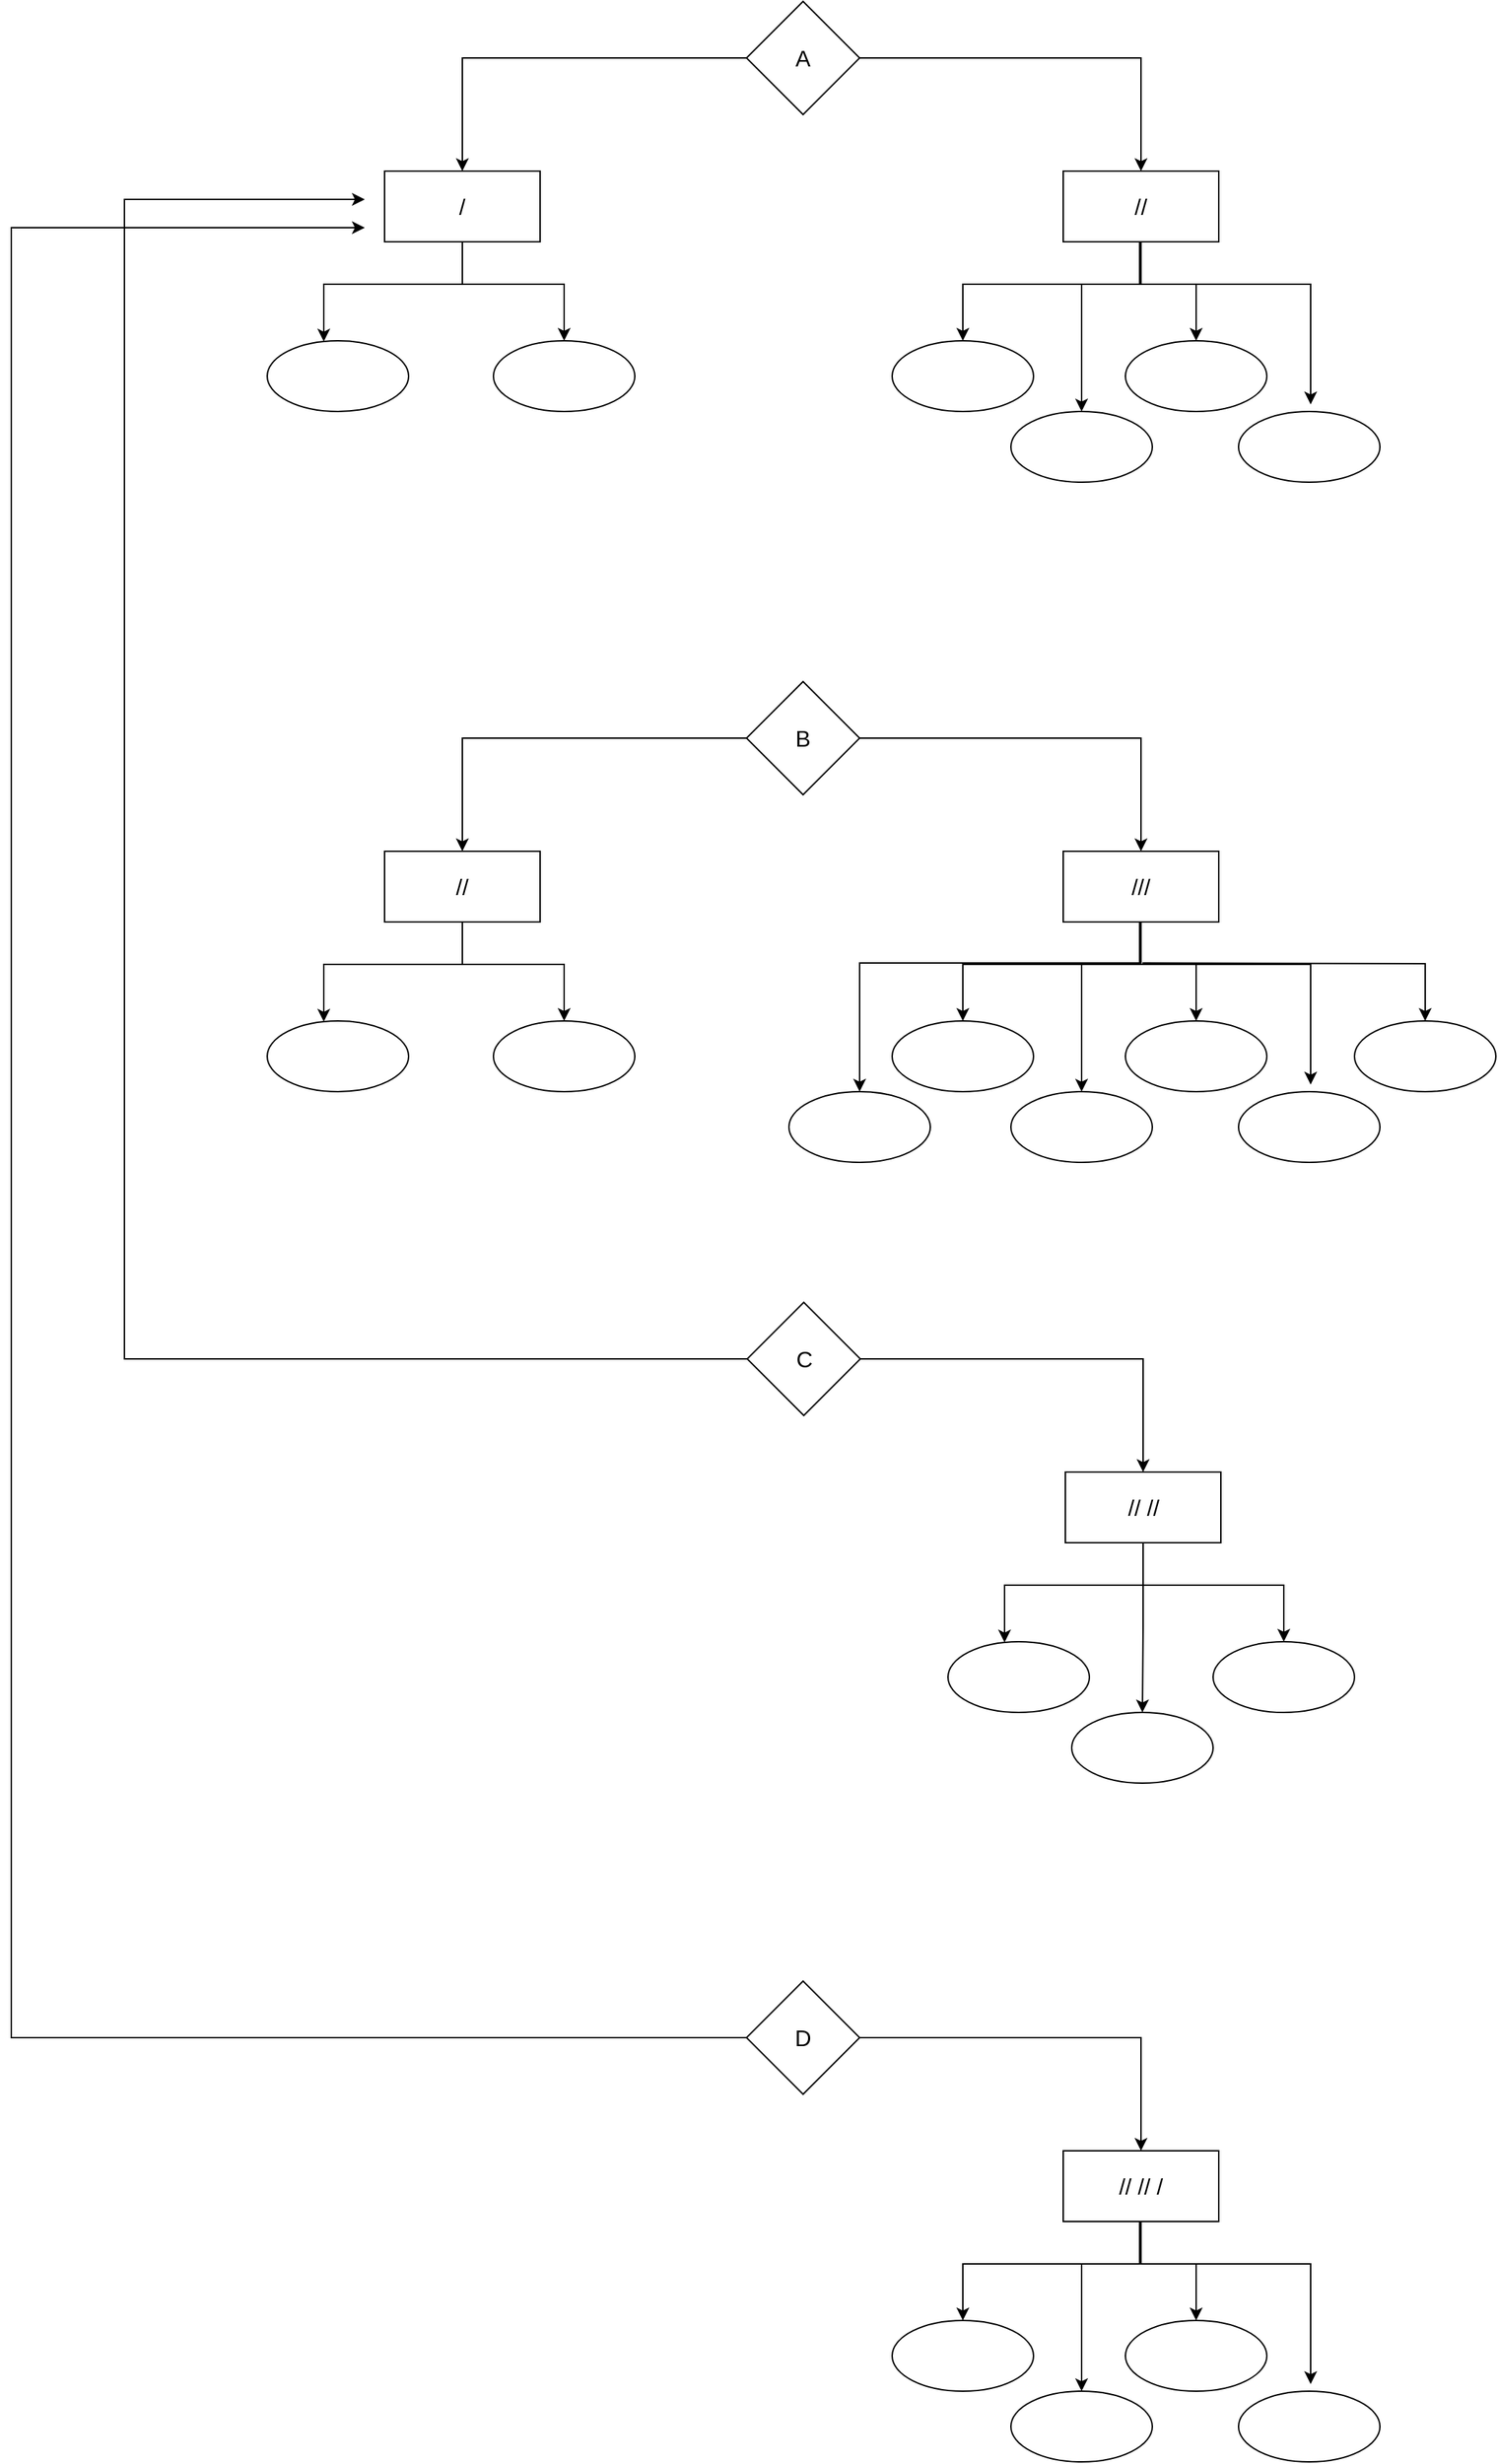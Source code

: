 <mxfile version="14.4.9" type="github"><diagram id="Dui6JeqkuxdS2X5mLP2X" name="Page-1"><mxGraphModel dx="2297" dy="655" grid="1" gridSize="10" guides="1" tooltips="1" connect="1" arrows="1" fold="1" page="1" pageScale="1" pageWidth="850" pageHeight="1100" math="0" shadow="0"><root><mxCell id="0"/><mxCell id="1" parent="0"/><mxCell id="lVrAzJUAfz4ovNSVXnWK-3" value="" style="edgeStyle=orthogonalEdgeStyle;rounded=0;orthogonalLoop=1;jettySize=auto;html=1;entryX=0.5;entryY=0;entryDx=0;entryDy=0;" edge="1" parent="1" source="lVrAzJUAfz4ovNSVXnWK-1" target="lVrAzJUAfz4ovNSVXnWK-7"><mxGeometry relative="1" as="geometry"><mxPoint x="605" y="130" as="targetPoint"/></mxGeometry></mxCell><mxCell id="lVrAzJUAfz4ovNSVXnWK-5" value="" style="edgeStyle=orthogonalEdgeStyle;rounded=0;orthogonalLoop=1;jettySize=auto;html=1;entryX=0.5;entryY=0;entryDx=0;entryDy=0;entryPerimeter=0;" edge="1" parent="1" source="lVrAzJUAfz4ovNSVXnWK-1" target="lVrAzJUAfz4ovNSVXnWK-8"><mxGeometry relative="1" as="geometry"><mxPoint x="135" y="140" as="targetPoint"/></mxGeometry></mxCell><mxCell id="lVrAzJUAfz4ovNSVXnWK-1" value="&lt;font style=&quot;font-size: 16px&quot;&gt;A&lt;/font&gt;" style="rhombus;whiteSpace=wrap;html=1;" vertex="1" parent="1"><mxGeometry x="360" y="40" width="80" height="80" as="geometry"/></mxCell><mxCell id="lVrAzJUAfz4ovNSVXnWK-10" value="" style="edgeStyle=orthogonalEdgeStyle;rounded=0;orthogonalLoop=1;jettySize=auto;html=1;" edge="1" parent="1" source="lVrAzJUAfz4ovNSVXnWK-7" target="lVrAzJUAfz4ovNSVXnWK-9"><mxGeometry relative="1" as="geometry"><Array as="points"><mxPoint x="639" y="240"/><mxPoint x="678" y="240"/></Array></mxGeometry></mxCell><mxCell id="lVrAzJUAfz4ovNSVXnWK-12" value="" style="edgeStyle=orthogonalEdgeStyle;rounded=0;orthogonalLoop=1;jettySize=auto;html=1;" edge="1" parent="1" source="lVrAzJUAfz4ovNSVXnWK-7" target="lVrAzJUAfz4ovNSVXnWK-11"><mxGeometry relative="1" as="geometry"><Array as="points"><mxPoint x="638" y="240"/><mxPoint x="513" y="240"/></Array></mxGeometry></mxCell><mxCell id="lVrAzJUAfz4ovNSVXnWK-19" style="edgeStyle=orthogonalEdgeStyle;rounded=0;orthogonalLoop=1;jettySize=auto;html=1;entryX=0.5;entryY=0;entryDx=0;entryDy=0;" edge="1" parent="1" target="lVrAzJUAfz4ovNSVXnWK-22"><mxGeometry relative="1" as="geometry"><mxPoint x="607.5" y="330" as="targetPoint"/><mxPoint x="597" y="240" as="sourcePoint"/><Array as="points"><mxPoint x="597" y="270"/><mxPoint x="597" y="270"/></Array></mxGeometry></mxCell><mxCell id="lVrAzJUAfz4ovNSVXnWK-20" style="edgeStyle=orthogonalEdgeStyle;rounded=0;orthogonalLoop=1;jettySize=auto;html=1;exitX=0.5;exitY=1;exitDx=0;exitDy=0;" edge="1" parent="1" source="lVrAzJUAfz4ovNSVXnWK-7"><mxGeometry relative="1" as="geometry"><mxPoint x="759" y="325" as="targetPoint"/><mxPoint x="673" y="190" as="sourcePoint"/><Array as="points"><mxPoint x="639" y="240"/><mxPoint x="759" y="240"/></Array></mxGeometry></mxCell><mxCell id="lVrAzJUAfz4ovNSVXnWK-7" value="&lt;font style=&quot;font-size: 16px&quot;&gt;//&lt;/font&gt;" style="rounded=0;whiteSpace=wrap;html=1;" vertex="1" parent="1"><mxGeometry x="584" y="160" width="110" height="50" as="geometry"/></mxCell><mxCell id="lVrAzJUAfz4ovNSVXnWK-16" value="" style="edgeStyle=orthogonalEdgeStyle;rounded=0;orthogonalLoop=1;jettySize=auto;html=1;" edge="1" parent="1" source="lVrAzJUAfz4ovNSVXnWK-8" target="lVrAzJUAfz4ovNSVXnWK-15"><mxGeometry relative="1" as="geometry"><Array as="points"><mxPoint x="159" y="240"/><mxPoint x="231" y="240"/></Array></mxGeometry></mxCell><mxCell id="lVrAzJUAfz4ovNSVXnWK-18" value="" style="edgeStyle=orthogonalEdgeStyle;rounded=0;orthogonalLoop=1;jettySize=auto;html=1;" edge="1" parent="1" source="lVrAzJUAfz4ovNSVXnWK-8" target="lVrAzJUAfz4ovNSVXnWK-17"><mxGeometry relative="1" as="geometry"><Array as="points"><mxPoint x="159" y="240"/><mxPoint x="61" y="240"/></Array></mxGeometry></mxCell><mxCell id="lVrAzJUAfz4ovNSVXnWK-8" value="&lt;font style=&quot;font-size: 16px&quot;&gt;/&lt;/font&gt;" style="rounded=0;whiteSpace=wrap;html=1;" vertex="1" parent="1"><mxGeometry x="104" y="160" width="110" height="50" as="geometry"/></mxCell><mxCell id="lVrAzJUAfz4ovNSVXnWK-9" value="" style="ellipse;whiteSpace=wrap;html=1;rounded=0;" vertex="1" parent="1"><mxGeometry x="628" y="280" width="100" height="50" as="geometry"/></mxCell><mxCell id="lVrAzJUAfz4ovNSVXnWK-11" value="" style="ellipse;whiteSpace=wrap;html=1;rounded=0;" vertex="1" parent="1"><mxGeometry x="463" y="280" width="100" height="50" as="geometry"/></mxCell><mxCell id="lVrAzJUAfz4ovNSVXnWK-15" value="" style="ellipse;whiteSpace=wrap;html=1;rounded=0;" vertex="1" parent="1"><mxGeometry x="181" y="280" width="100" height="50" as="geometry"/></mxCell><mxCell id="lVrAzJUAfz4ovNSVXnWK-17" value="" style="ellipse;whiteSpace=wrap;html=1;rounded=0;" vertex="1" parent="1"><mxGeometry x="21" y="280" width="100" height="50" as="geometry"/></mxCell><mxCell id="lVrAzJUAfz4ovNSVXnWK-22" value="" style="ellipse;whiteSpace=wrap;html=1;rounded=0;" vertex="1" parent="1"><mxGeometry x="547" y="330" width="100" height="50" as="geometry"/></mxCell><mxCell id="lVrAzJUAfz4ovNSVXnWK-23" value="" style="ellipse;whiteSpace=wrap;html=1;rounded=0;" vertex="1" parent="1"><mxGeometry x="708" y="330" width="100" height="50" as="geometry"/></mxCell><mxCell id="lVrAzJUAfz4ovNSVXnWK-25" value="" style="edgeStyle=orthogonalEdgeStyle;rounded=0;orthogonalLoop=1;jettySize=auto;html=1;entryX=0.5;entryY=0;entryDx=0;entryDy=0;" edge="1" parent="1" source="lVrAzJUAfz4ovNSVXnWK-27" target="lVrAzJUAfz4ovNSVXnWK-32"><mxGeometry relative="1" as="geometry"><mxPoint x="605" y="611" as="targetPoint"/></mxGeometry></mxCell><mxCell id="lVrAzJUAfz4ovNSVXnWK-26" value="" style="edgeStyle=orthogonalEdgeStyle;rounded=0;orthogonalLoop=1;jettySize=auto;html=1;entryX=0.5;entryY=0;entryDx=0;entryDy=0;entryPerimeter=0;" edge="1" parent="1" source="lVrAzJUAfz4ovNSVXnWK-27" target="lVrAzJUAfz4ovNSVXnWK-35"><mxGeometry relative="1" as="geometry"><mxPoint x="135" y="621" as="targetPoint"/></mxGeometry></mxCell><mxCell id="lVrAzJUAfz4ovNSVXnWK-27" value="&lt;font style=&quot;font-size: 16px&quot;&gt;B&lt;/font&gt;" style="rhombus;whiteSpace=wrap;html=1;" vertex="1" parent="1"><mxGeometry x="360" y="521" width="80" height="80" as="geometry"/></mxCell><mxCell id="lVrAzJUAfz4ovNSVXnWK-28" value="" style="edgeStyle=orthogonalEdgeStyle;rounded=0;orthogonalLoop=1;jettySize=auto;html=1;" edge="1" parent="1" source="lVrAzJUAfz4ovNSVXnWK-32" target="lVrAzJUAfz4ovNSVXnWK-36"><mxGeometry relative="1" as="geometry"><Array as="points"><mxPoint x="639" y="721"/><mxPoint x="678" y="721"/></Array></mxGeometry></mxCell><mxCell id="lVrAzJUAfz4ovNSVXnWK-29" value="" style="edgeStyle=orthogonalEdgeStyle;rounded=0;orthogonalLoop=1;jettySize=auto;html=1;" edge="1" parent="1" source="lVrAzJUAfz4ovNSVXnWK-32" target="lVrAzJUAfz4ovNSVXnWK-37"><mxGeometry relative="1" as="geometry"><Array as="points"><mxPoint x="638" y="721"/><mxPoint x="513" y="721"/></Array></mxGeometry></mxCell><mxCell id="lVrAzJUAfz4ovNSVXnWK-30" style="edgeStyle=orthogonalEdgeStyle;rounded=0;orthogonalLoop=1;jettySize=auto;html=1;entryX=0.5;entryY=0;entryDx=0;entryDy=0;" edge="1" parent="1" target="lVrAzJUAfz4ovNSVXnWK-40"><mxGeometry relative="1" as="geometry"><mxPoint x="607.5" y="811" as="targetPoint"/><mxPoint x="597" y="721" as="sourcePoint"/><Array as="points"><mxPoint x="597" y="751"/><mxPoint x="597" y="751"/></Array></mxGeometry></mxCell><mxCell id="lVrAzJUAfz4ovNSVXnWK-31" style="edgeStyle=orthogonalEdgeStyle;rounded=0;orthogonalLoop=1;jettySize=auto;html=1;exitX=0.5;exitY=1;exitDx=0;exitDy=0;" edge="1" parent="1" source="lVrAzJUAfz4ovNSVXnWK-32"><mxGeometry relative="1" as="geometry"><mxPoint x="759" y="806" as="targetPoint"/><mxPoint x="673" y="671" as="sourcePoint"/><Array as="points"><mxPoint x="639" y="721"/><mxPoint x="759" y="721"/></Array></mxGeometry></mxCell><mxCell id="dppPSwaI3XNA_LLsb9e5-1" style="edgeStyle=orthogonalEdgeStyle;rounded=0;orthogonalLoop=1;jettySize=auto;html=1;entryX=0.5;entryY=0;entryDx=0;entryDy=0;entryPerimeter=0;" edge="1" parent="1" source="lVrAzJUAfz4ovNSVXnWK-32" target="dppPSwaI3XNA_LLsb9e5-4"><mxGeometry relative="1" as="geometry"><mxPoint x="440" y="820.0" as="targetPoint"/><Array as="points"><mxPoint x="639" y="720"/><mxPoint x="440" y="720"/></Array></mxGeometry></mxCell><mxCell id="dppPSwaI3XNA_LLsb9e5-2" style="edgeStyle=orthogonalEdgeStyle;rounded=0;orthogonalLoop=1;jettySize=auto;html=1;entryX=0.5;entryY=0;entryDx=0;entryDy=0;" edge="1" parent="1" target="dppPSwaI3XNA_LLsb9e5-3"><mxGeometry relative="1" as="geometry"><mxPoint x="840" y="770.0" as="targetPoint"/><mxPoint x="640" y="720" as="sourcePoint"/></mxGeometry></mxCell><mxCell id="lVrAzJUAfz4ovNSVXnWK-32" value="&lt;span style=&quot;font-size: 16px&quot;&gt;///&lt;/span&gt;" style="rounded=0;whiteSpace=wrap;html=1;" vertex="1" parent="1"><mxGeometry x="584" y="641" width="110" height="50" as="geometry"/></mxCell><mxCell id="lVrAzJUAfz4ovNSVXnWK-33" value="" style="edgeStyle=orthogonalEdgeStyle;rounded=0;orthogonalLoop=1;jettySize=auto;html=1;" edge="1" parent="1" source="lVrAzJUAfz4ovNSVXnWK-35" target="lVrAzJUAfz4ovNSVXnWK-38"><mxGeometry relative="1" as="geometry"><Array as="points"><mxPoint x="159" y="721"/><mxPoint x="231" y="721"/></Array></mxGeometry></mxCell><mxCell id="lVrAzJUAfz4ovNSVXnWK-34" value="" style="edgeStyle=orthogonalEdgeStyle;rounded=0;orthogonalLoop=1;jettySize=auto;html=1;" edge="1" parent="1" source="lVrAzJUAfz4ovNSVXnWK-35" target="lVrAzJUAfz4ovNSVXnWK-39"><mxGeometry relative="1" as="geometry"><Array as="points"><mxPoint x="159" y="721"/><mxPoint x="61" y="721"/></Array></mxGeometry></mxCell><mxCell id="lVrAzJUAfz4ovNSVXnWK-35" value="&lt;font style=&quot;font-size: 16px&quot;&gt;//&lt;/font&gt;" style="rounded=0;whiteSpace=wrap;html=1;" vertex="1" parent="1"><mxGeometry x="104" y="641" width="110" height="50" as="geometry"/></mxCell><mxCell id="lVrAzJUAfz4ovNSVXnWK-36" value="" style="ellipse;whiteSpace=wrap;html=1;rounded=0;" vertex="1" parent="1"><mxGeometry x="628" y="761" width="100" height="50" as="geometry"/></mxCell><mxCell id="lVrAzJUAfz4ovNSVXnWK-37" value="" style="ellipse;whiteSpace=wrap;html=1;rounded=0;" vertex="1" parent="1"><mxGeometry x="463" y="761" width="100" height="50" as="geometry"/></mxCell><mxCell id="lVrAzJUAfz4ovNSVXnWK-38" value="" style="ellipse;whiteSpace=wrap;html=1;rounded=0;" vertex="1" parent="1"><mxGeometry x="181" y="761" width="100" height="50" as="geometry"/></mxCell><mxCell id="lVrAzJUAfz4ovNSVXnWK-39" value="" style="ellipse;whiteSpace=wrap;html=1;rounded=0;" vertex="1" parent="1"><mxGeometry x="21" y="761" width="100" height="50" as="geometry"/></mxCell><mxCell id="lVrAzJUAfz4ovNSVXnWK-40" value="" style="ellipse;whiteSpace=wrap;html=1;rounded=0;" vertex="1" parent="1"><mxGeometry x="547" y="811" width="100" height="50" as="geometry"/></mxCell><mxCell id="lVrAzJUAfz4ovNSVXnWK-41" value="" style="ellipse;whiteSpace=wrap;html=1;rounded=0;" vertex="1" parent="1"><mxGeometry x="708" y="811" width="100" height="50" as="geometry"/></mxCell><mxCell id="lVrAzJUAfz4ovNSVXnWK-42" value="" style="edgeStyle=orthogonalEdgeStyle;rounded=0;orthogonalLoop=1;jettySize=auto;html=1;" edge="1" parent="1" source="lVrAzJUAfz4ovNSVXnWK-44"><mxGeometry relative="1" as="geometry"><mxPoint x="90" y="180" as="targetPoint"/><Array as="points"><mxPoint x="-80" y="1000"/></Array></mxGeometry></mxCell><mxCell id="lVrAzJUAfz4ovNSVXnWK-43" value="" style="edgeStyle=orthogonalEdgeStyle;rounded=0;orthogonalLoop=1;jettySize=auto;html=1;entryX=0.5;entryY=0;entryDx=0;entryDy=0;entryPerimeter=0;" edge="1" parent="1" source="lVrAzJUAfz4ovNSVXnWK-44" target="lVrAzJUAfz4ovNSVXnWK-52"><mxGeometry relative="1" as="geometry"><mxPoint x="135.5" y="1060" as="targetPoint"/></mxGeometry></mxCell><mxCell id="lVrAzJUAfz4ovNSVXnWK-44" value="&lt;font style=&quot;font-size: 16px&quot;&gt;C&lt;/font&gt;" style="rhombus;whiteSpace=wrap;html=1;" vertex="1" parent="1"><mxGeometry x="360.5" y="960" width="80" height="80" as="geometry"/></mxCell><mxCell id="lVrAzJUAfz4ovNSVXnWK-50" value="" style="edgeStyle=orthogonalEdgeStyle;rounded=0;orthogonalLoop=1;jettySize=auto;html=1;entryX=0.5;entryY=0;entryDx=0;entryDy=0;" edge="1" parent="1" source="lVrAzJUAfz4ovNSVXnWK-52" target="lVrAzJUAfz4ovNSVXnWK-55"><mxGeometry relative="1" as="geometry"><Array as="points"><mxPoint x="640" y="1160"/><mxPoint x="740" y="1160"/></Array></mxGeometry></mxCell><mxCell id="lVrAzJUAfz4ovNSVXnWK-51" value="" style="edgeStyle=orthogonalEdgeStyle;rounded=0;orthogonalLoop=1;jettySize=auto;html=1;" edge="1" parent="1" source="lVrAzJUAfz4ovNSVXnWK-52" target="lVrAzJUAfz4ovNSVXnWK-56"><mxGeometry relative="1" as="geometry"><Array as="points"><mxPoint x="640.5" y="1160"/><mxPoint x="542.5" y="1160"/></Array></mxGeometry></mxCell><mxCell id="dppPSwaI3XNA_LLsb9e5-7" style="edgeStyle=orthogonalEdgeStyle;rounded=0;orthogonalLoop=1;jettySize=auto;html=1;entryX=0.5;entryY=0;entryDx=0;entryDy=0;" edge="1" parent="1" source="lVrAzJUAfz4ovNSVXnWK-52" target="dppPSwaI3XNA_LLsb9e5-8"><mxGeometry relative="1" as="geometry"><mxPoint x="640.5" y="1250.0" as="targetPoint"/></mxGeometry></mxCell><mxCell id="lVrAzJUAfz4ovNSVXnWK-52" value="&lt;font style=&quot;font-size: 16px&quot;&gt;// //&lt;/font&gt;" style="rounded=0;whiteSpace=wrap;html=1;" vertex="1" parent="1"><mxGeometry x="585.5" y="1080" width="110" height="50" as="geometry"/></mxCell><mxCell id="lVrAzJUAfz4ovNSVXnWK-55" value="" style="ellipse;whiteSpace=wrap;html=1;rounded=0;" vertex="1" parent="1"><mxGeometry x="690" y="1200" width="100" height="50" as="geometry"/></mxCell><mxCell id="lVrAzJUAfz4ovNSVXnWK-56" value="" style="ellipse;whiteSpace=wrap;html=1;rounded=0;" vertex="1" parent="1"><mxGeometry x="502.5" y="1200" width="100" height="50" as="geometry"/></mxCell><mxCell id="lVrAzJUAfz4ovNSVXnWK-76" value="" style="edgeStyle=orthogonalEdgeStyle;rounded=0;orthogonalLoop=1;jettySize=auto;html=1;entryX=0.5;entryY=0;entryDx=0;entryDy=0;" edge="1" parent="1" source="lVrAzJUAfz4ovNSVXnWK-78" target="lVrAzJUAfz4ovNSVXnWK-83"><mxGeometry relative="1" as="geometry"><mxPoint x="605" y="1530" as="targetPoint"/></mxGeometry></mxCell><mxCell id="lVrAzJUAfz4ovNSVXnWK-77" value="" style="edgeStyle=orthogonalEdgeStyle;rounded=0;orthogonalLoop=1;jettySize=auto;html=1;" edge="1" parent="1" source="lVrAzJUAfz4ovNSVXnWK-78"><mxGeometry relative="1" as="geometry"><mxPoint x="90" y="200" as="targetPoint"/><Array as="points"><mxPoint x="-160" y="1480"/></Array></mxGeometry></mxCell><mxCell id="lVrAzJUAfz4ovNSVXnWK-78" value="&lt;font style=&quot;font-size: 16px&quot;&gt;D&lt;/font&gt;" style="rhombus;whiteSpace=wrap;html=1;" vertex="1" parent="1"><mxGeometry x="360" y="1440" width="80" height="80" as="geometry"/></mxCell><mxCell id="lVrAzJUAfz4ovNSVXnWK-79" value="" style="edgeStyle=orthogonalEdgeStyle;rounded=0;orthogonalLoop=1;jettySize=auto;html=1;" edge="1" parent="1" source="lVrAzJUAfz4ovNSVXnWK-83" target="lVrAzJUAfz4ovNSVXnWK-87"><mxGeometry relative="1" as="geometry"><Array as="points"><mxPoint x="639" y="1640"/><mxPoint x="678" y="1640"/></Array></mxGeometry></mxCell><mxCell id="lVrAzJUAfz4ovNSVXnWK-80" value="" style="edgeStyle=orthogonalEdgeStyle;rounded=0;orthogonalLoop=1;jettySize=auto;html=1;" edge="1" parent="1" source="lVrAzJUAfz4ovNSVXnWK-83" target="lVrAzJUAfz4ovNSVXnWK-88"><mxGeometry relative="1" as="geometry"><Array as="points"><mxPoint x="638" y="1640"/><mxPoint x="513" y="1640"/></Array></mxGeometry></mxCell><mxCell id="lVrAzJUAfz4ovNSVXnWK-81" style="edgeStyle=orthogonalEdgeStyle;rounded=0;orthogonalLoop=1;jettySize=auto;html=1;entryX=0.5;entryY=0;entryDx=0;entryDy=0;" edge="1" parent="1" target="lVrAzJUAfz4ovNSVXnWK-91"><mxGeometry relative="1" as="geometry"><mxPoint x="607.5" y="1730" as="targetPoint"/><mxPoint x="597" y="1640" as="sourcePoint"/><Array as="points"><mxPoint x="597" y="1670"/><mxPoint x="597" y="1670"/></Array></mxGeometry></mxCell><mxCell id="lVrAzJUAfz4ovNSVXnWK-82" style="edgeStyle=orthogonalEdgeStyle;rounded=0;orthogonalLoop=1;jettySize=auto;html=1;exitX=0.5;exitY=1;exitDx=0;exitDy=0;" edge="1" parent="1" source="lVrAzJUAfz4ovNSVXnWK-83"><mxGeometry relative="1" as="geometry"><mxPoint x="759" y="1725" as="targetPoint"/><mxPoint x="673" y="1590" as="sourcePoint"/><Array as="points"><mxPoint x="639" y="1640"/><mxPoint x="759" y="1640"/></Array></mxGeometry></mxCell><mxCell id="lVrAzJUAfz4ovNSVXnWK-83" value="&lt;span style=&quot;font-size: 16px&quot;&gt;// // /&lt;/span&gt;" style="rounded=0;whiteSpace=wrap;html=1;" vertex="1" parent="1"><mxGeometry x="584" y="1560" width="110" height="50" as="geometry"/></mxCell><mxCell id="lVrAzJUAfz4ovNSVXnWK-87" value="" style="ellipse;whiteSpace=wrap;html=1;rounded=0;" vertex="1" parent="1"><mxGeometry x="628" y="1680" width="100" height="50" as="geometry"/></mxCell><mxCell id="lVrAzJUAfz4ovNSVXnWK-88" value="" style="ellipse;whiteSpace=wrap;html=1;rounded=0;" vertex="1" parent="1"><mxGeometry x="463" y="1680" width="100" height="50" as="geometry"/></mxCell><mxCell id="lVrAzJUAfz4ovNSVXnWK-91" value="" style="ellipse;whiteSpace=wrap;html=1;rounded=0;" vertex="1" parent="1"><mxGeometry x="547" y="1730" width="100" height="50" as="geometry"/></mxCell><mxCell id="lVrAzJUAfz4ovNSVXnWK-92" value="" style="ellipse;whiteSpace=wrap;html=1;rounded=0;" vertex="1" parent="1"><mxGeometry x="708" y="1730" width="100" height="50" as="geometry"/></mxCell><mxCell id="dppPSwaI3XNA_LLsb9e5-3" value="" style="ellipse;whiteSpace=wrap;html=1;rounded=0;" vertex="1" parent="1"><mxGeometry x="790" y="761" width="100" height="50" as="geometry"/></mxCell><mxCell id="dppPSwaI3XNA_LLsb9e5-4" value="" style="ellipse;whiteSpace=wrap;html=1;rounded=0;" vertex="1" parent="1"><mxGeometry x="390" y="811" width="100" height="50" as="geometry"/></mxCell><mxCell id="dppPSwaI3XNA_LLsb9e5-8" value="" style="ellipse;whiteSpace=wrap;html=1;rounded=0;" vertex="1" parent="1"><mxGeometry x="590" y="1250" width="100" height="50" as="geometry"/></mxCell></root></mxGraphModel></diagram></mxfile>